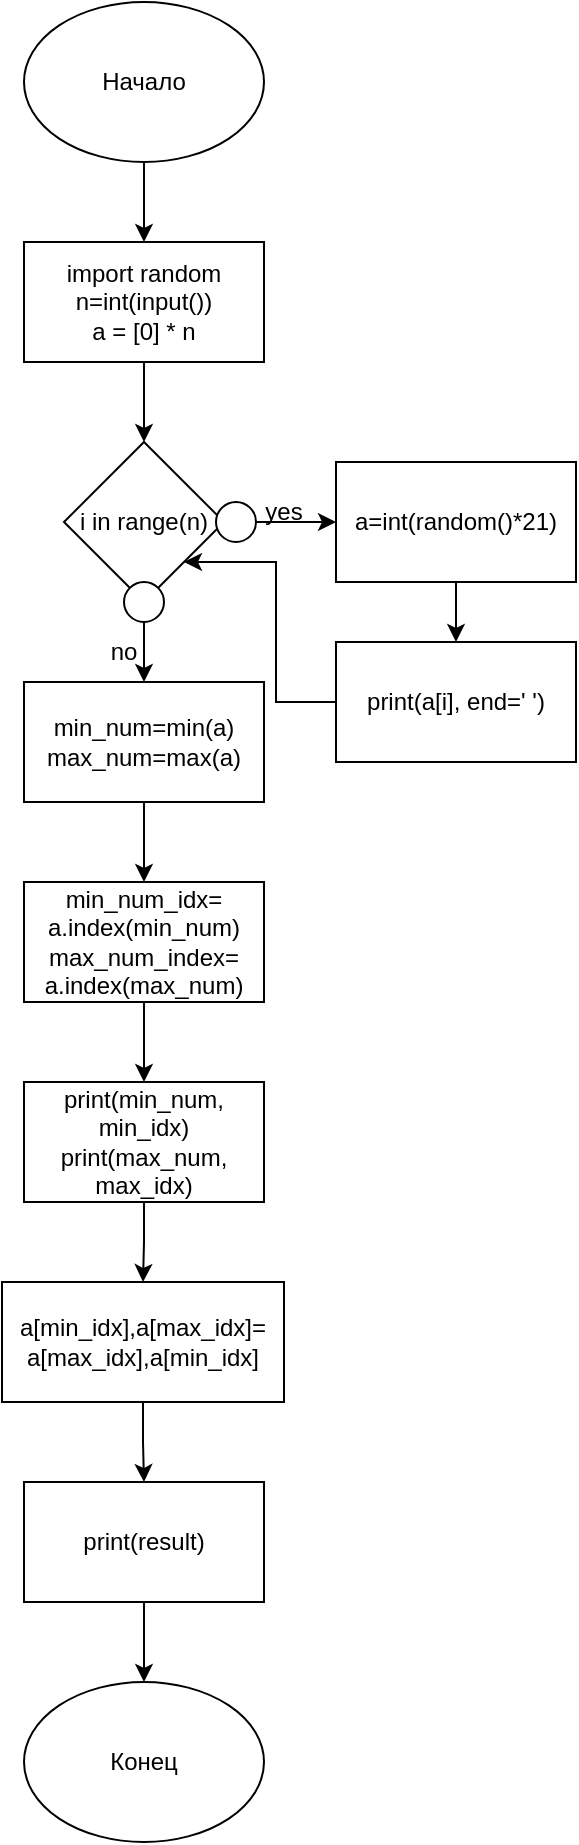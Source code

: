 <mxfile version="17.5.0" type="device"><diagram id="JIZYjrStOojAoW9_8axQ" name="Page-1"><mxGraphModel dx="1422" dy="762" grid="1" gridSize="10" guides="1" tooltips="1" connect="1" arrows="1" fold="1" page="1" pageScale="1" pageWidth="827" pageHeight="1169" math="0" shadow="0"><root><mxCell id="0"/><mxCell id="1" parent="0"/><mxCell id="hD5ORm8g7bA1gRwKXkPT-3" value="" style="edgeStyle=orthogonalEdgeStyle;rounded=0;orthogonalLoop=1;jettySize=auto;html=1;" edge="1" parent="1" source="hD5ORm8g7bA1gRwKXkPT-1" target="hD5ORm8g7bA1gRwKXkPT-2"><mxGeometry relative="1" as="geometry"/></mxCell><mxCell id="hD5ORm8g7bA1gRwKXkPT-1" value="Начало" style="ellipse;whiteSpace=wrap;html=1;" vertex="1" parent="1"><mxGeometry x="354" width="120" height="80" as="geometry"/></mxCell><mxCell id="hD5ORm8g7bA1gRwKXkPT-5" value="" style="edgeStyle=orthogonalEdgeStyle;rounded=0;orthogonalLoop=1;jettySize=auto;html=1;" edge="1" parent="1" source="hD5ORm8g7bA1gRwKXkPT-2" target="hD5ORm8g7bA1gRwKXkPT-4"><mxGeometry relative="1" as="geometry"/></mxCell><mxCell id="hD5ORm8g7bA1gRwKXkPT-2" value="import random&lt;br&gt;n=int(input())&lt;br&gt;a = [0] * n" style="rounded=0;whiteSpace=wrap;html=1;" vertex="1" parent="1"><mxGeometry x="354" y="120" width="120" height="60" as="geometry"/></mxCell><mxCell id="hD5ORm8g7bA1gRwKXkPT-4" value="i in range(n)" style="rhombus;whiteSpace=wrap;html=1;" vertex="1" parent="1"><mxGeometry x="374" y="220" width="80" height="80" as="geometry"/></mxCell><mxCell id="hD5ORm8g7bA1gRwKXkPT-9" value="" style="edgeStyle=orthogonalEdgeStyle;rounded=0;orthogonalLoop=1;jettySize=auto;html=1;" edge="1" parent="1" source="hD5ORm8g7bA1gRwKXkPT-6" target="hD5ORm8g7bA1gRwKXkPT-8"><mxGeometry relative="1" as="geometry"/></mxCell><mxCell id="hD5ORm8g7bA1gRwKXkPT-6" value="" style="ellipse;whiteSpace=wrap;html=1;aspect=fixed;" vertex="1" parent="1"><mxGeometry x="450" y="250" width="20" height="20" as="geometry"/></mxCell><mxCell id="hD5ORm8g7bA1gRwKXkPT-16" value="" style="edgeStyle=orthogonalEdgeStyle;rounded=0;orthogonalLoop=1;jettySize=auto;html=1;" edge="1" parent="1" source="hD5ORm8g7bA1gRwKXkPT-7" target="hD5ORm8g7bA1gRwKXkPT-15"><mxGeometry relative="1" as="geometry"/></mxCell><mxCell id="hD5ORm8g7bA1gRwKXkPT-7" value="" style="ellipse;whiteSpace=wrap;html=1;aspect=fixed;" vertex="1" parent="1"><mxGeometry x="404" y="290" width="20" height="20" as="geometry"/></mxCell><mxCell id="hD5ORm8g7bA1gRwKXkPT-11" value="" style="edgeStyle=orthogonalEdgeStyle;rounded=0;orthogonalLoop=1;jettySize=auto;html=1;" edge="1" parent="1" source="hD5ORm8g7bA1gRwKXkPT-8" target="hD5ORm8g7bA1gRwKXkPT-10"><mxGeometry relative="1" as="geometry"/></mxCell><mxCell id="hD5ORm8g7bA1gRwKXkPT-8" value="a=int(random()*21)" style="rounded=0;whiteSpace=wrap;html=1;" vertex="1" parent="1"><mxGeometry x="510" y="230" width="120" height="60" as="geometry"/></mxCell><mxCell id="hD5ORm8g7bA1gRwKXkPT-12" style="edgeStyle=orthogonalEdgeStyle;rounded=0;orthogonalLoop=1;jettySize=auto;html=1;entryX=1;entryY=1;entryDx=0;entryDy=0;" edge="1" parent="1" source="hD5ORm8g7bA1gRwKXkPT-10" target="hD5ORm8g7bA1gRwKXkPT-4"><mxGeometry relative="1" as="geometry"><Array as="points"><mxPoint x="480" y="350"/><mxPoint x="480" y="280"/></Array></mxGeometry></mxCell><mxCell id="hD5ORm8g7bA1gRwKXkPT-10" value="print(a[i], end=' ')" style="rounded=0;whiteSpace=wrap;html=1;" vertex="1" parent="1"><mxGeometry x="510" y="320" width="120" height="60" as="geometry"/></mxCell><mxCell id="hD5ORm8g7bA1gRwKXkPT-13" value="yes" style="text;html=1;strokeColor=none;fillColor=none;align=center;verticalAlign=middle;whiteSpace=wrap;rounded=0;" vertex="1" parent="1"><mxGeometry x="454" y="240" width="60" height="30" as="geometry"/></mxCell><mxCell id="hD5ORm8g7bA1gRwKXkPT-14" value="no" style="text;html=1;strokeColor=none;fillColor=none;align=center;verticalAlign=middle;whiteSpace=wrap;rounded=0;" vertex="1" parent="1"><mxGeometry x="374" y="310" width="60" height="30" as="geometry"/></mxCell><mxCell id="hD5ORm8g7bA1gRwKXkPT-18" value="" style="edgeStyle=orthogonalEdgeStyle;rounded=0;orthogonalLoop=1;jettySize=auto;html=1;" edge="1" parent="1" source="hD5ORm8g7bA1gRwKXkPT-15" target="hD5ORm8g7bA1gRwKXkPT-17"><mxGeometry relative="1" as="geometry"/></mxCell><mxCell id="hD5ORm8g7bA1gRwKXkPT-15" value="min_num=min(a)&lt;br&gt;max_num=max(a)" style="rounded=0;whiteSpace=wrap;html=1;" vertex="1" parent="1"><mxGeometry x="354" y="340" width="120" height="60" as="geometry"/></mxCell><mxCell id="hD5ORm8g7bA1gRwKXkPT-20" value="" style="edgeStyle=orthogonalEdgeStyle;rounded=0;orthogonalLoop=1;jettySize=auto;html=1;" edge="1" parent="1" source="hD5ORm8g7bA1gRwKXkPT-17" target="hD5ORm8g7bA1gRwKXkPT-19"><mxGeometry relative="1" as="geometry"/></mxCell><mxCell id="hD5ORm8g7bA1gRwKXkPT-17" value="min_num_idx=&lt;br&gt;a.index(min_num)&lt;br&gt;max_num_index=&lt;br&gt;a.index(max_num)" style="rounded=0;whiteSpace=wrap;html=1;" vertex="1" parent="1"><mxGeometry x="354" y="440" width="120" height="60" as="geometry"/></mxCell><mxCell id="hD5ORm8g7bA1gRwKXkPT-22" value="" style="edgeStyle=orthogonalEdgeStyle;rounded=0;orthogonalLoop=1;jettySize=auto;html=1;" edge="1" parent="1" source="hD5ORm8g7bA1gRwKXkPT-19" target="hD5ORm8g7bA1gRwKXkPT-21"><mxGeometry relative="1" as="geometry"/></mxCell><mxCell id="hD5ORm8g7bA1gRwKXkPT-19" value="print(min_num,&lt;br&gt;min_idx)&lt;br&gt;print(max_num,&lt;br&gt;max_idx)" style="rounded=0;whiteSpace=wrap;html=1;" vertex="1" parent="1"><mxGeometry x="354" y="540" width="120" height="60" as="geometry"/></mxCell><mxCell id="hD5ORm8g7bA1gRwKXkPT-24" value="" style="edgeStyle=orthogonalEdgeStyle;rounded=0;orthogonalLoop=1;jettySize=auto;html=1;" edge="1" parent="1" source="hD5ORm8g7bA1gRwKXkPT-21" target="hD5ORm8g7bA1gRwKXkPT-23"><mxGeometry relative="1" as="geometry"/></mxCell><mxCell id="hD5ORm8g7bA1gRwKXkPT-21" value="a[min_idx],a[max_idx]=&lt;br&gt;a[max_idx],a[min_idx]" style="rounded=0;whiteSpace=wrap;html=1;" vertex="1" parent="1"><mxGeometry x="343" y="640" width="141" height="60" as="geometry"/></mxCell><mxCell id="hD5ORm8g7bA1gRwKXkPT-26" value="" style="edgeStyle=orthogonalEdgeStyle;rounded=0;orthogonalLoop=1;jettySize=auto;html=1;" edge="1" parent="1" source="hD5ORm8g7bA1gRwKXkPT-23" target="hD5ORm8g7bA1gRwKXkPT-25"><mxGeometry relative="1" as="geometry"/></mxCell><mxCell id="hD5ORm8g7bA1gRwKXkPT-23" value="print(result)" style="rounded=0;whiteSpace=wrap;html=1;" vertex="1" parent="1"><mxGeometry x="354" y="740" width="120" height="60" as="geometry"/></mxCell><mxCell id="hD5ORm8g7bA1gRwKXkPT-25" value="Конец" style="ellipse;whiteSpace=wrap;html=1;" vertex="1" parent="1"><mxGeometry x="354" y="840" width="120" height="80" as="geometry"/></mxCell></root></mxGraphModel></diagram></mxfile>